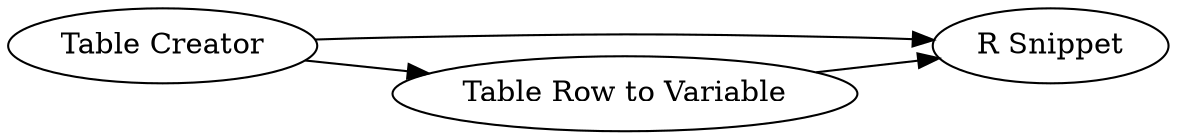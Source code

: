 digraph {
	7 -> 1
	11 -> 1
	7 -> 11
	1 [label="R Snippet"]
	7 [label="Table Creator"]
	11 [label="Table Row to Variable"]
	rankdir=LR
}
